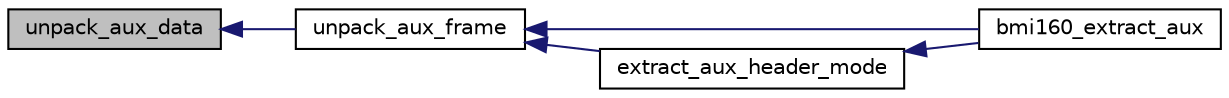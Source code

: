 digraph "unpack_aux_data"
{
  edge [fontname="Helvetica",fontsize="10",labelfontname="Helvetica",labelfontsize="10"];
  node [fontname="Helvetica",fontsize="10",shape=record];
  rankdir="LR";
  Node1 [label="unpack_aux_data",height=0.2,width=0.4,color="black", fillcolor="grey75", style="filled", fontcolor="black"];
  Node1 -> Node2 [dir="back",color="midnightblue",fontsize="10",style="solid",fontname="Helvetica"];
  Node2 [label="unpack_aux_frame",height=0.2,width=0.4,color="black", fillcolor="white", style="filled",URL="$bmi160_8c.html#a89fd412ed63d023d3612b026894ba465",tooltip="This API is used to parse the aux&#39;s data from the FIFO data in both header mode and header-less mode..."];
  Node2 -> Node3 [dir="back",color="midnightblue",fontsize="10",style="solid",fontname="Helvetica"];
  Node3 [label="bmi160_extract_aux",height=0.2,width=0.4,color="black", fillcolor="white", style="filled",URL="$bmi160_8h.html#ab21ca26b7df608549e5d1bd583e4d52a",tooltip="This API parses and extracts the aux frames from FIFO data read by the \"bmi160_get_fifo_data\" API and..."];
  Node2 -> Node4 [dir="back",color="midnightblue",fontsize="10",style="solid",fontname="Helvetica"];
  Node4 [label="extract_aux_header_mode",height=0.2,width=0.4,color="black", fillcolor="white", style="filled",URL="$bmi160_8c.html#a6a255669d0bfff7bd48ab205d6bd2070",tooltip="This API is used to parse the aux data from the FIFO data in header mode. "];
  Node4 -> Node3 [dir="back",color="midnightblue",fontsize="10",style="solid",fontname="Helvetica"];
}
